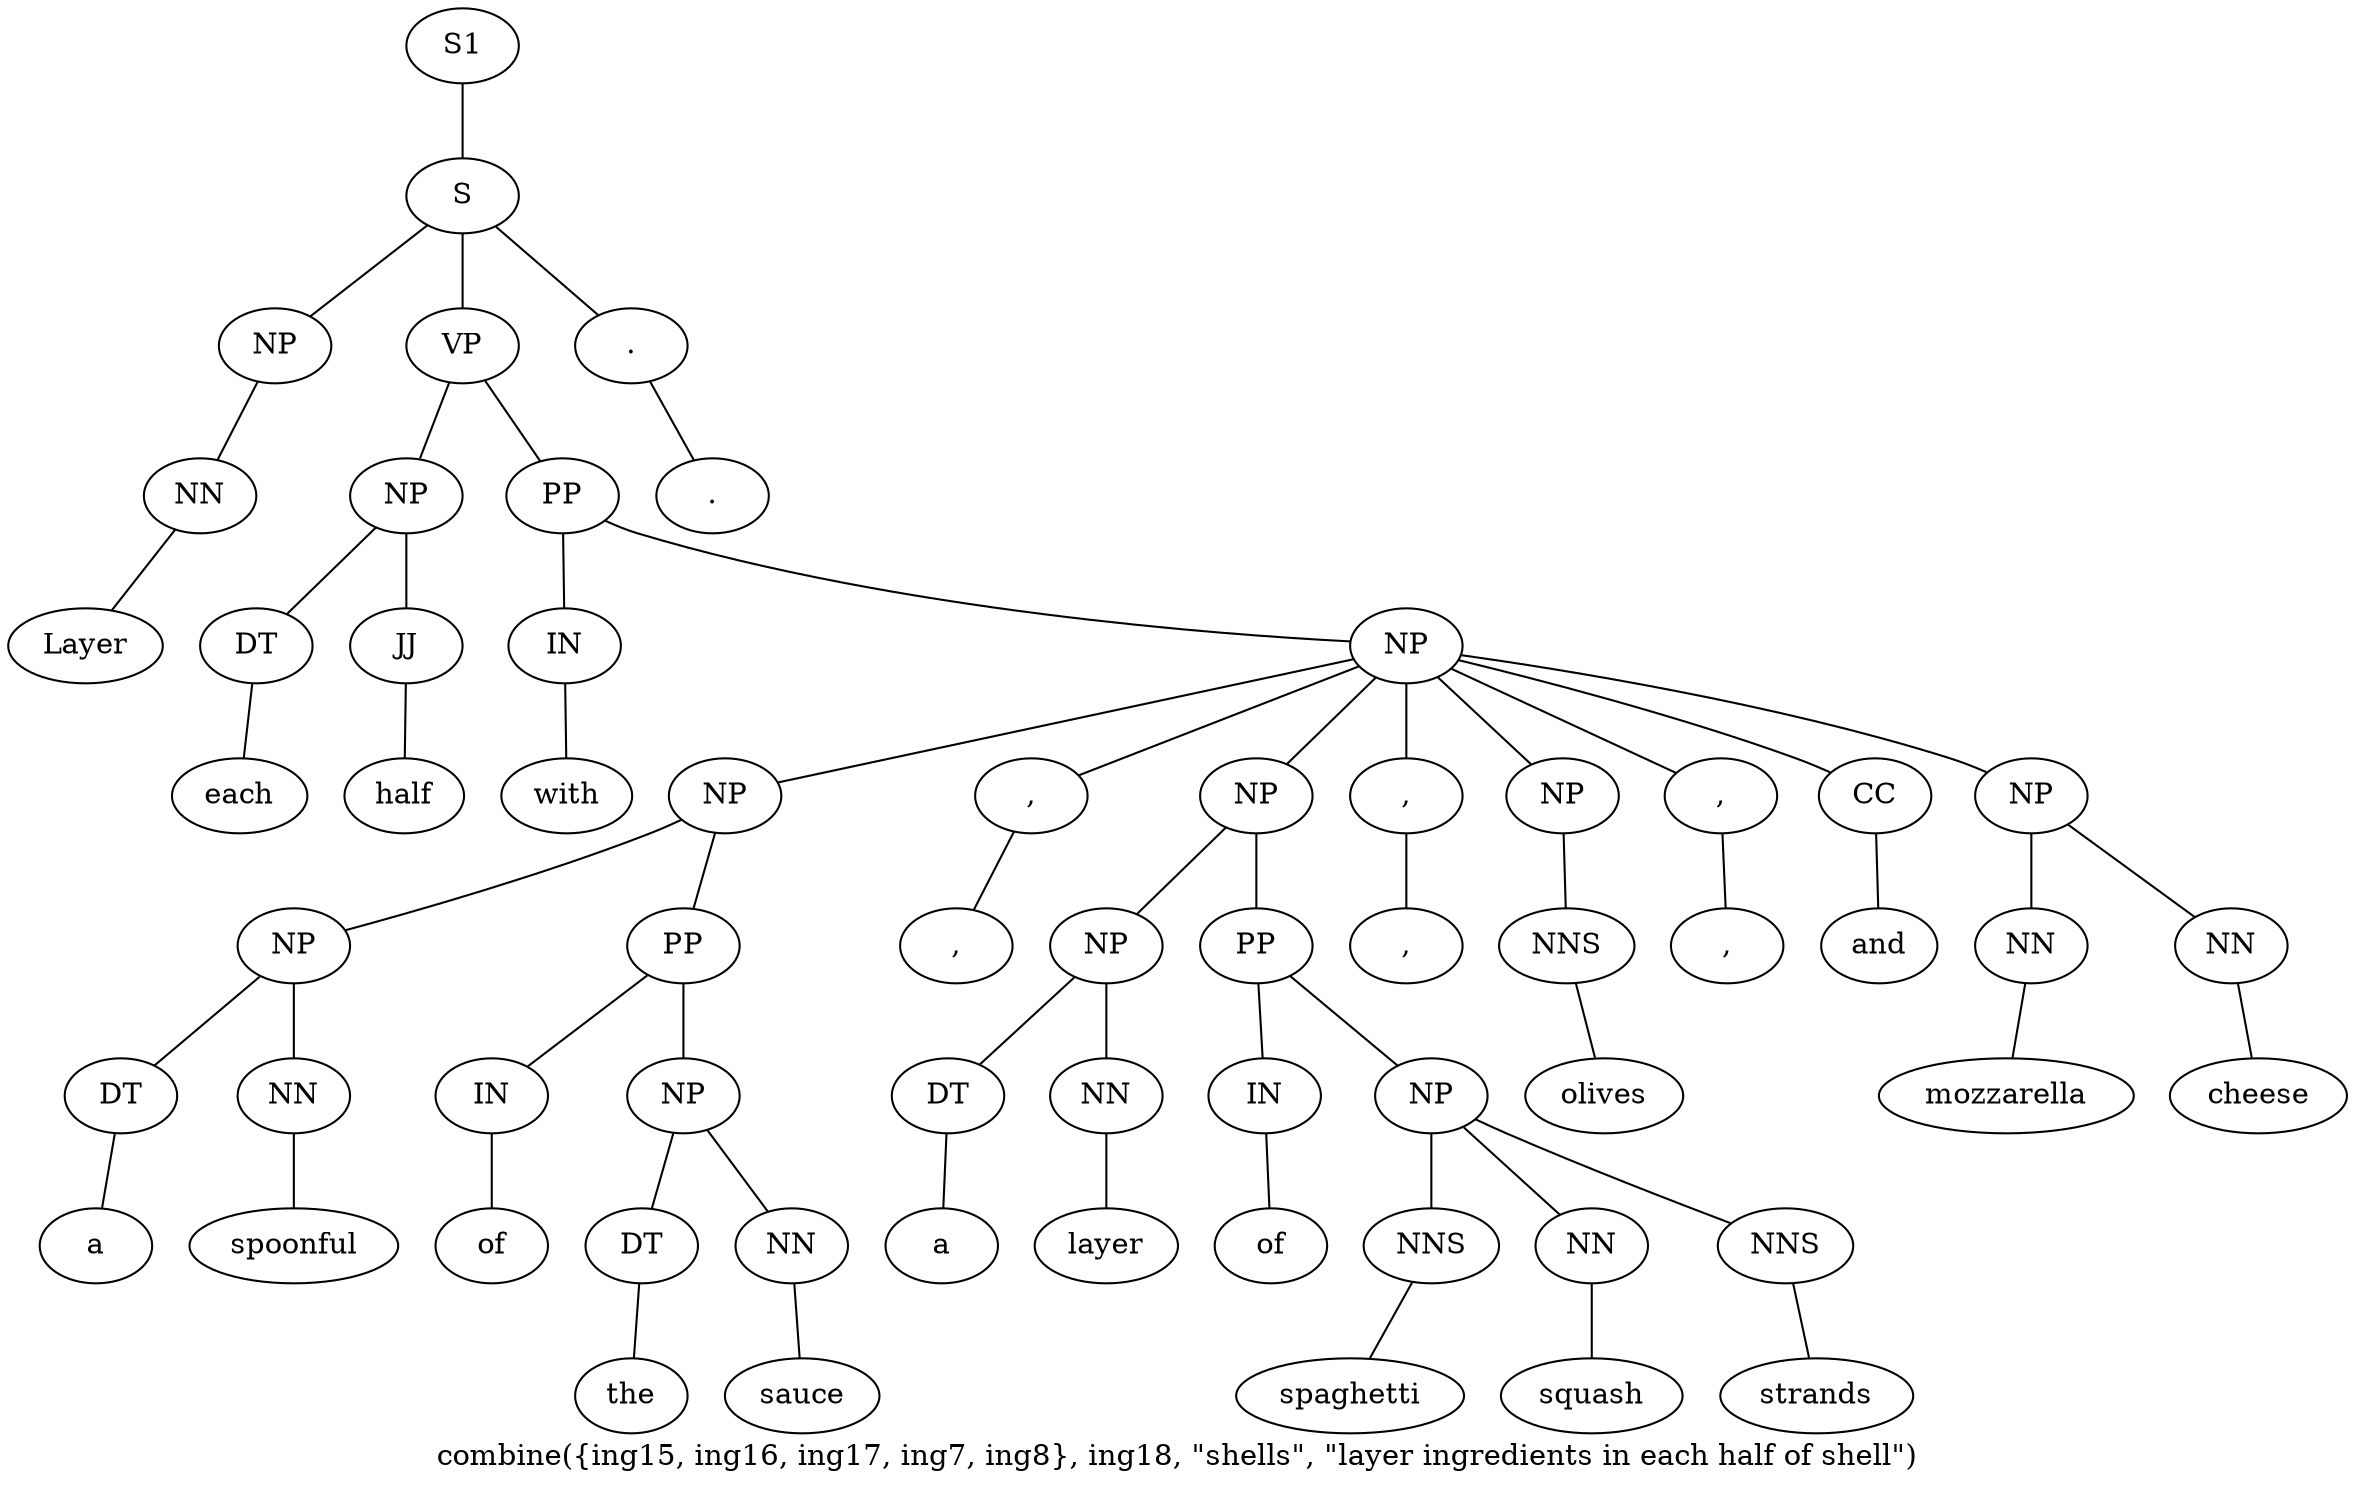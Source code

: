 graph SyntaxGraph {
	label = "combine({ing15, ing16, ing17, ing7, ing8}, ing18, \"shells\", \"layer ingredients in each half of shell\")";
	Node0 [label="S1"];
	Node1 [label="S"];
	Node2 [label="NP"];
	Node3 [label="NN"];
	Node4 [label="Layer"];
	Node5 [label="VP"];
	Node6 [label="NP"];
	Node7 [label="DT"];
	Node8 [label="each"];
	Node9 [label="JJ"];
	Node10 [label="half"];
	Node11 [label="PP"];
	Node12 [label="IN"];
	Node13 [label="with"];
	Node14 [label="NP"];
	Node15 [label="NP"];
	Node16 [label="NP"];
	Node17 [label="DT"];
	Node18 [label="a"];
	Node19 [label="NN"];
	Node20 [label="spoonful"];
	Node21 [label="PP"];
	Node22 [label="IN"];
	Node23 [label="of"];
	Node24 [label="NP"];
	Node25 [label="DT"];
	Node26 [label="the"];
	Node27 [label="NN"];
	Node28 [label="sauce"];
	Node29 [label=","];
	Node30 [label=","];
	Node31 [label="NP"];
	Node32 [label="NP"];
	Node33 [label="DT"];
	Node34 [label="a"];
	Node35 [label="NN"];
	Node36 [label="layer"];
	Node37 [label="PP"];
	Node38 [label="IN"];
	Node39 [label="of"];
	Node40 [label="NP"];
	Node41 [label="NNS"];
	Node42 [label="spaghetti"];
	Node43 [label="NN"];
	Node44 [label="squash"];
	Node45 [label="NNS"];
	Node46 [label="strands"];
	Node47 [label=","];
	Node48 [label=","];
	Node49 [label="NP"];
	Node50 [label="NNS"];
	Node51 [label="olives"];
	Node52 [label=","];
	Node53 [label=","];
	Node54 [label="CC"];
	Node55 [label="and"];
	Node56 [label="NP"];
	Node57 [label="NN"];
	Node58 [label="mozzarella"];
	Node59 [label="NN"];
	Node60 [label="cheese"];
	Node61 [label="."];
	Node62 [label="."];

	Node0 -- Node1;
	Node1 -- Node2;
	Node1 -- Node5;
	Node1 -- Node61;
	Node2 -- Node3;
	Node3 -- Node4;
	Node5 -- Node6;
	Node5 -- Node11;
	Node6 -- Node7;
	Node6 -- Node9;
	Node7 -- Node8;
	Node9 -- Node10;
	Node11 -- Node12;
	Node11 -- Node14;
	Node12 -- Node13;
	Node14 -- Node15;
	Node14 -- Node29;
	Node14 -- Node31;
	Node14 -- Node47;
	Node14 -- Node49;
	Node14 -- Node52;
	Node14 -- Node54;
	Node14 -- Node56;
	Node15 -- Node16;
	Node15 -- Node21;
	Node16 -- Node17;
	Node16 -- Node19;
	Node17 -- Node18;
	Node19 -- Node20;
	Node21 -- Node22;
	Node21 -- Node24;
	Node22 -- Node23;
	Node24 -- Node25;
	Node24 -- Node27;
	Node25 -- Node26;
	Node27 -- Node28;
	Node29 -- Node30;
	Node31 -- Node32;
	Node31 -- Node37;
	Node32 -- Node33;
	Node32 -- Node35;
	Node33 -- Node34;
	Node35 -- Node36;
	Node37 -- Node38;
	Node37 -- Node40;
	Node38 -- Node39;
	Node40 -- Node41;
	Node40 -- Node43;
	Node40 -- Node45;
	Node41 -- Node42;
	Node43 -- Node44;
	Node45 -- Node46;
	Node47 -- Node48;
	Node49 -- Node50;
	Node50 -- Node51;
	Node52 -- Node53;
	Node54 -- Node55;
	Node56 -- Node57;
	Node56 -- Node59;
	Node57 -- Node58;
	Node59 -- Node60;
	Node61 -- Node62;
}